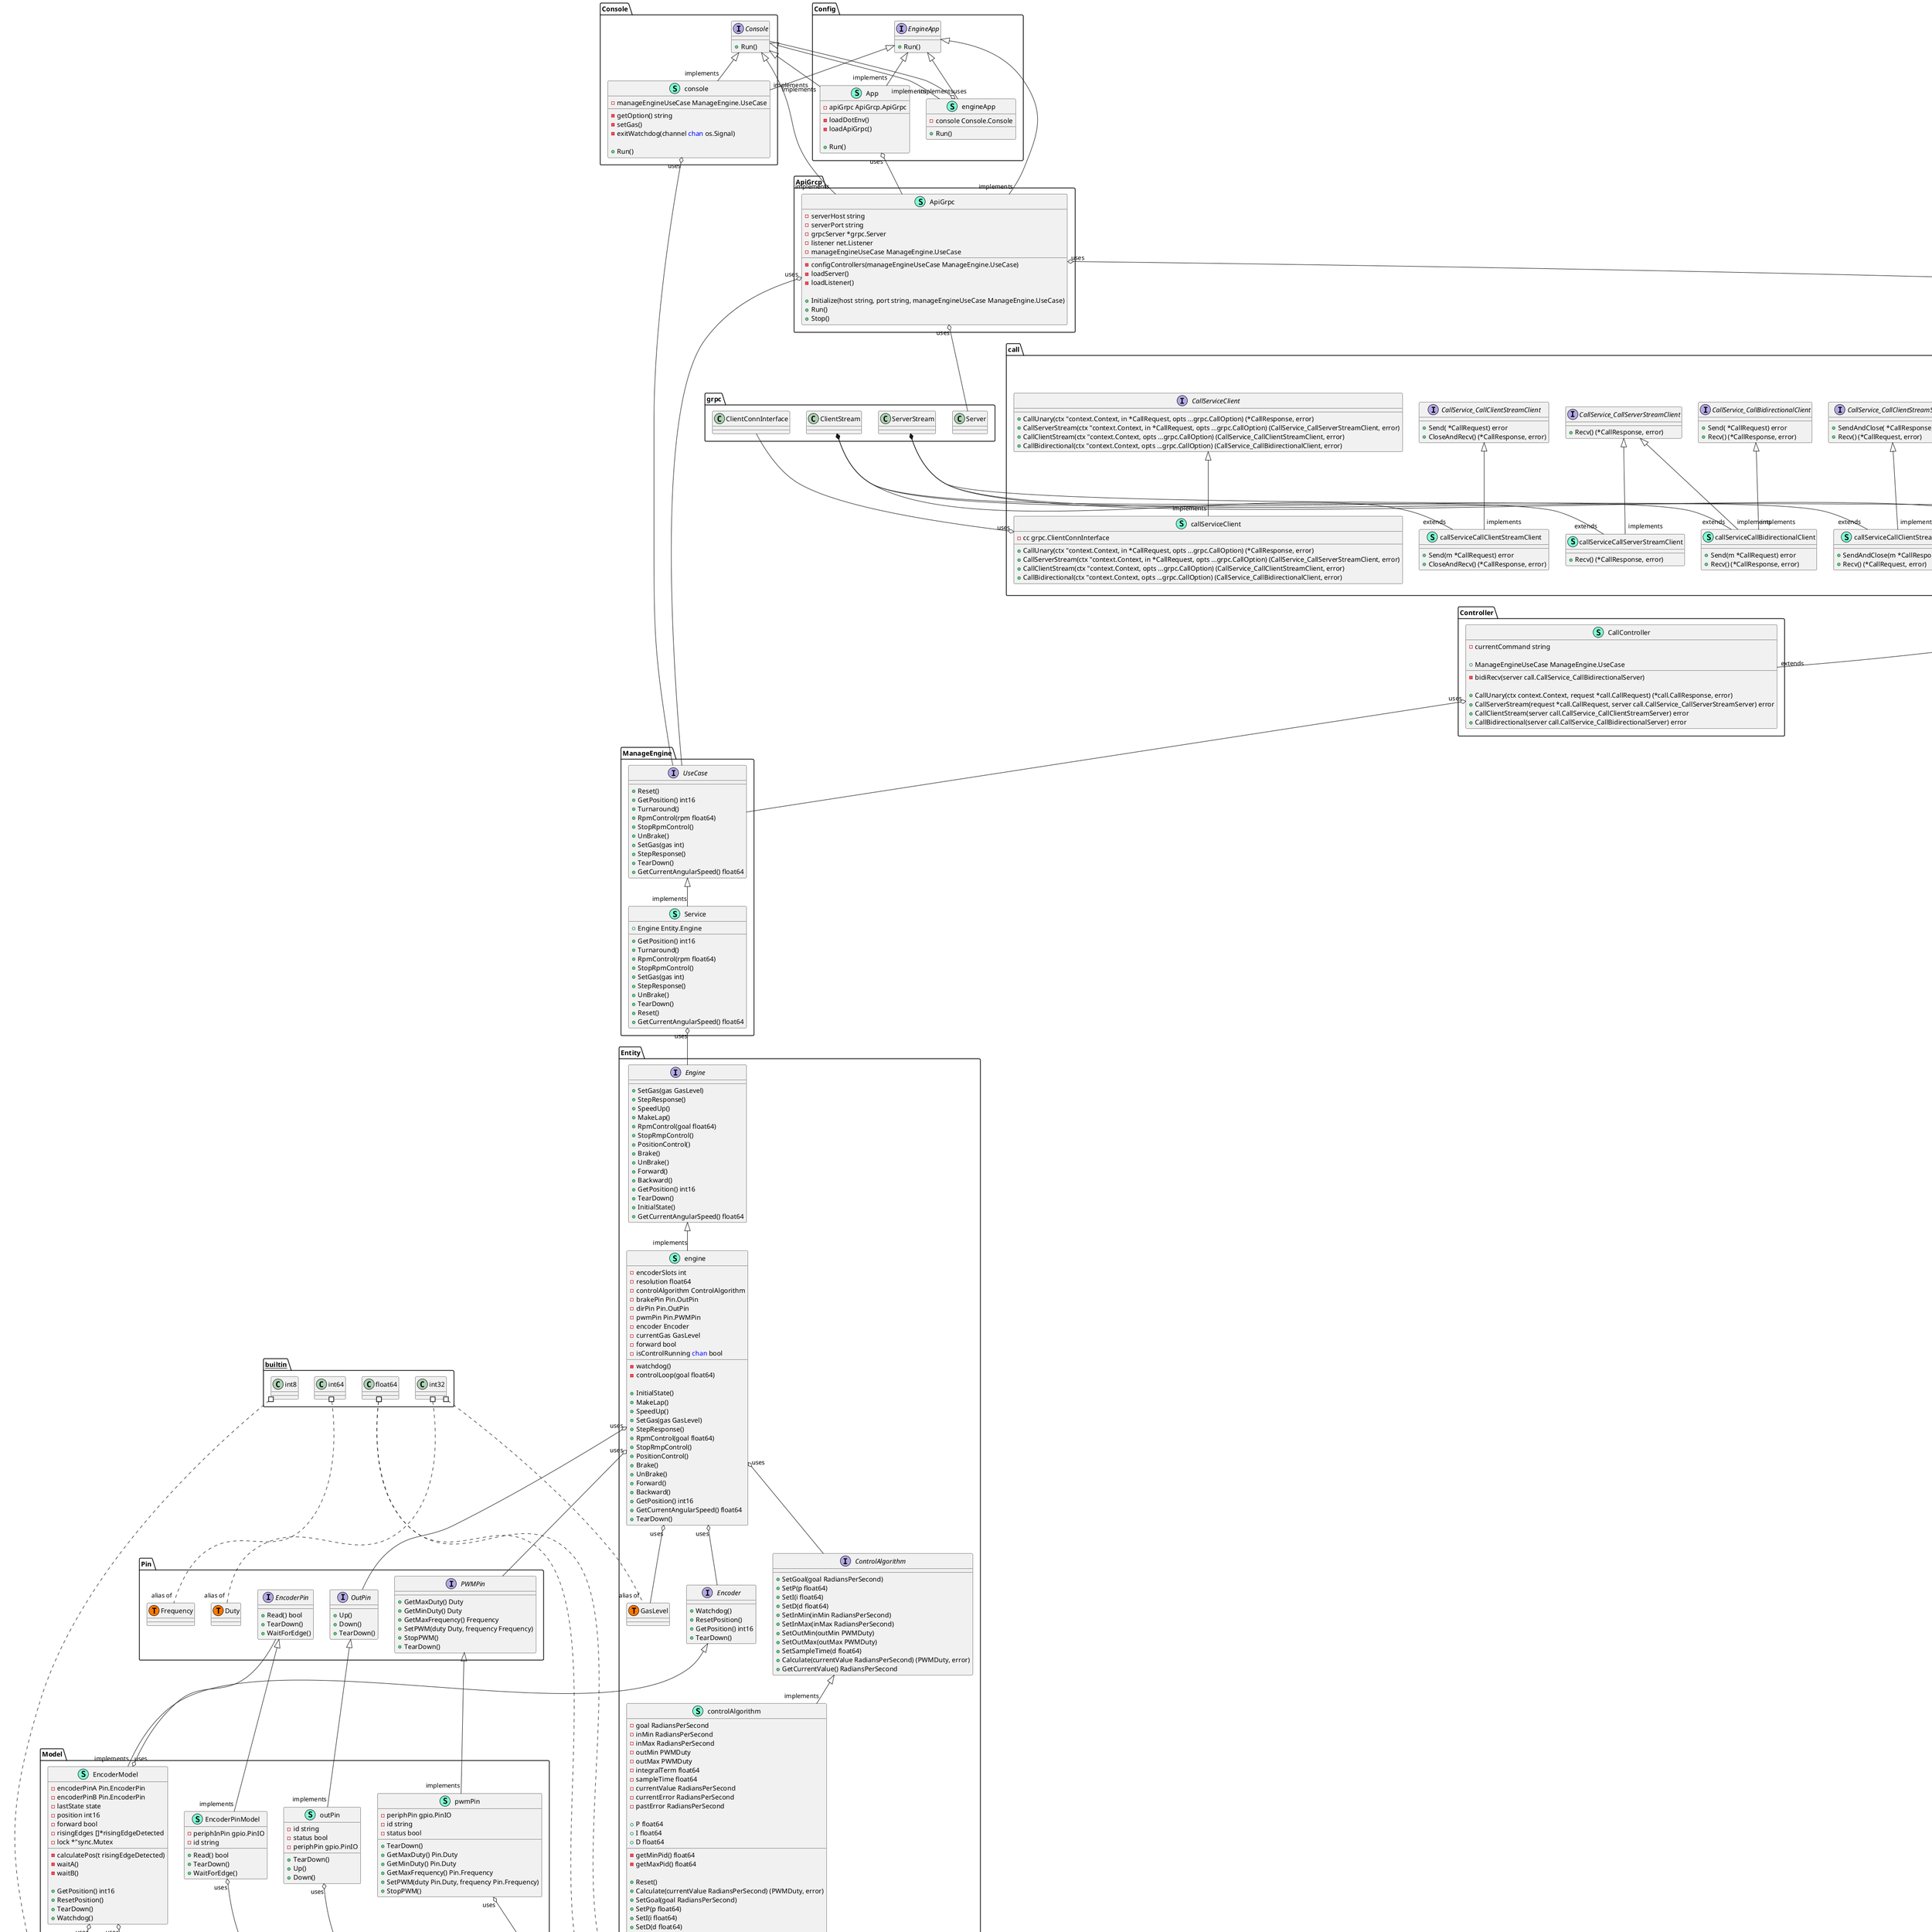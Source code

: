 @startuml
legend
<u><b>Legend</b></u>
Render Aggregations: true
Render Fields: true
Render Methods: true
Pritave Aggregations: true
end legend
namespace ApiGrcp {
    class ApiGrpc << (S,Aquamarine) >> {
        - serverHost string
        - serverPort string
        - grpcServer *grpc.Server
        - listener net.Listener
        - manageEngineUseCase ManageEngine.UseCase

        - configControllers(manageEngineUseCase ManageEngine.UseCase) 
        - loadServer() 
        - loadListener() 

        + Initialize(host string, port string, manageEngineUseCase ManageEngine.UseCase) 
        + Run() 
        + Stop() 

    }
}

"Config.EngineApp" <|-- "implements""ApiGrcp.ApiGrpc"
"Console.Console" <|-- "implements""ApiGrcp.ApiGrpc"

"ApiGrcp.ApiGrpc""uses" o-- "ManageEngine.UseCase"
"ApiGrcp.ApiGrpc""uses" o-- "grpc.Server"
"ApiGrcp.ApiGrpc""uses" o-- "net.Listener"

namespace Config {
    class App << (S,Aquamarine) >> {
        - apiGrpc ApiGrcp.ApiGrpc

        - loadDotEnv() 
        - loadApiGrpc() 

        + Run() 

    }
    interface EngineApp  {
        + Run() 

    }
    class engineApp << (S,Aquamarine) >> {
        - console Console.Console

        + Run() 

    }
}

"Config.EngineApp" <|-- "implements""Config.App"
"Console.Console" <|-- "implements""Config.App"
"Config.EngineApp" <|-- "implements""Config.engineApp"
"Console.Console" <|-- "implements""Config.engineApp"

"Config.App""uses" o-- "ApiGrcp.ApiGrpc"
"Config.engineApp""uses" o-- "Console.Console"

namespace Console {
    interface Console  {
        + Run() 

    }
    class console << (S,Aquamarine) >> {
        - manageEngineUseCase ManageEngine.UseCase

        - getOption() string
        - setGas() 
        - exitWatchdog(channel <font color=blue>chan</font> os.Signal) 

        + Run() 

    }
}

"Config.EngineApp" <|-- "implements""Console.console"
"Console.Console" <|-- "implements""Console.console"

"Console.console""uses" o-- "ManageEngine.UseCase"

namespace Controller {
    class CallController << (S,Aquamarine) >> {
        - currentCommand string

        + ManageEngineUseCase ManageEngine.UseCase

        - bidiRecv(server call.CallService_CallBidirectionalServer) 

        + CallUnary(ctx context.Context, request *call.CallRequest) (*call.CallResponse, error)
        + CallServerStream(request *call.CallRequest, server call.CallService_CallServerStreamServer) error
        + CallClientStream(server call.CallService_CallClientStreamServer) error
        + CallBidirectional(server call.CallService_CallBidirectionalServer) error

    }
}
"call.UnimplementedCallServiceServer" *-- "extends""Controller.CallController"


"Controller.CallController""uses" o-- "ManageEngine.UseCase"

namespace Entity {
    interface ControlAlgorithm  {
        + SetGoal(goal RadiansPerSecond) 
        + SetP(p float64) 
        + SetI(i float64) 
        + SetD(d float64) 
        + SetInMin(inMin RadiansPerSecond) 
        + SetInMax(inMax RadiansPerSecond) 
        + SetOutMin(outMin PWMDuty) 
        + SetOutMax(outMax PWMDuty) 
        + SetSampleTime(d float64) 
        + Calculate(currentValue RadiansPerSecond) (PWMDuty, error)
        + GetCurrentValue() RadiansPerSecond

    }
    interface Encoder  {
        + Watchdog() 
        + ResetPosition() 
        + GetPosition() int16
        + TearDown() 

    }
    interface Engine  {
        + SetGas(gas GasLevel) 
        + StepResponse() 
        + SpeedUp() 
        + MakeLap() 
        + RpmControl(goal float64) 
        + StopRmpControl() 
        + PositionControl() 
        + Brake() 
        + UnBrake() 
        + Forward() 
        + Backward() 
        + GetPosition() int16
        + TearDown() 
        + InitialState() 
        + GetCurrentAngularSpeed() float64

    }
    class Entity.GasLevel << (T, #FF7700) >>  {
    }
    class Entity.PWMDuty << (T, #FF7700) >>  {
    }
    class Entity.RadiansPerSecond << (T, #FF7700) >>  {
    }
    class controlAlgorithm << (S,Aquamarine) >> {
        - goal RadiansPerSecond
        - inMin RadiansPerSecond
        - inMax RadiansPerSecond
        - outMin PWMDuty
        - outMax PWMDuty
        - integralTerm float64
        - sampleTime float64
        - currentValue RadiansPerSecond
        - currentError RadiansPerSecond
        - pastError RadiansPerSecond

        + P float64
        + I float64
        + D float64

        - getMinPid() float64
        - getMaxPid() float64

        + Reset() 
        + Calculate(currentValue RadiansPerSecond) (PWMDuty, error)
        + SetGoal(goal RadiansPerSecond) 
        + SetP(p float64) 
        + SetI(i float64) 
        + SetD(d float64) 
        + SetOutMin(outMin PWMDuty) 
        + SetOutMax(outMax PWMDuty) 
        + SetInMin(inMin RadiansPerSecond) 
        + SetInMax(inMax RadiansPerSecond) 
        + SetSampleTime(st float64) 
        + GetCurrentValue() RadiansPerSecond

    }
    class engine << (S,Aquamarine) >> {
        - encoderSlots int
        - resolution float64
        - controlAlgorithm ControlAlgorithm
        - brakePin Pin.OutPin
        - dirPin Pin.OutPin
        - pwmPin Pin.PWMPin
        - encoder Encoder
        - currentGas GasLevel
        - forward bool
        - isControlRunning <font color=blue>chan</font> bool

        - watchdog() 
        - controlLoop(goal float64) 

        + InitialState() 
        + MakeLap() 
        + SpeedUp() 
        + SetGas(gas GasLevel) 
        + StepResponse() 
        + RpmControl(goal float64) 
        + StopRmpControl() 
        + PositionControl() 
        + Brake() 
        + UnBrake() 
        + Forward() 
        + Backward() 
        + GetPosition() int16
        + GetCurrentAngularSpeed() float64
        + TearDown() 

    }
}

"Entity.ControlAlgorithm" <|-- "implements""Entity.controlAlgorithm"
"Entity.Engine" <|-- "implements""Entity.engine"

"Entity.controlAlgorithm""uses" o-- "Entity.PWMDuty"
"Entity.controlAlgorithm""uses" o-- "Entity.RadiansPerSecond"
"Entity.engine""uses" o-- "Entity.ControlAlgorithm"
"Entity.engine""uses" o-- "Entity.Encoder"
"Entity.engine""uses" o-- "Entity.GasLevel"
"Entity.engine""uses" o-- "Pin.OutPin"
"Entity.engine""uses" o-- "Pin.PWMPin"

namespace ManageEngine {
    class Service << (S,Aquamarine) >> {
        + Engine Entity.Engine

        + GetPosition() int16
        + Turnaround() 
        + RpmControl(rpm float64) 
        + StopRpmControl() 
        + SetGas(gas int) 
        + StepResponse() 
        + UnBrake() 
        + TearDown() 
        + Reset() 
        + GetCurrentAngularSpeed() float64

    }
    interface UseCase  {
        + Reset() 
        + GetPosition() int16
        + Turnaround() 
        + RpmControl(rpm float64) 
        + StopRpmControl() 
        + UnBrake() 
        + SetGas(gas int) 
        + StepResponse() 
        + TearDown() 
        + GetCurrentAngularSpeed() float64

    }
}

"ManageEngine.UseCase" <|-- "implements""ManageEngine.Service"

"ManageEngine.Service""uses" o-- "Entity.Engine"

namespace Model {
    class EncoderModel << (S,Aquamarine) >> {
        - encoderPinA Pin.EncoderPin
        - encoderPinB Pin.EncoderPin
        - lastState state
        - position int16
        - forward bool
        - risingEdges []*risingEdgeDetected
        - lock *"sync.Mutex

        - calculatePos(t risingEdgeDetected) 
        - waitA() 
        - waitB() 

        + GetPosition() int16
        + ResetPosition() 
        + TearDown() 
        + Watchdog() 

    }
    class EncoderPinModel << (S,Aquamarine) >> {
        - periphInPin gpio.PinIO
        - id string

        + Read() bool
        + TearDown() 
        + WaitForEdge() 

    }
    class Model.state << (T, #FF7700) >>  {
    }
    class outPin << (S,Aquamarine) >> {
        - id string
        - status bool
        - periphPin gpio.PinIO

        + TearDown() 
        + Up() 
        + Down() 

    }
    class pwmPin << (S,Aquamarine) >> {
        - periphPin gpio.PinIO
        - id string
        - status bool

        + TearDown() 
        + GetMaxDuty() Pin.Duty
        + GetMinDuty() Pin.Duty
        + GetMaxFrequency() Pin.Frequency
        + SetPWM(duty Pin.Duty, frequency Pin.Frequency) 
        + StopPWM() 

    }
    class risingEdgeDetected << (S,Aquamarine) >> {
        - pinAStatus bool
        - pinBStatus bool

    }
}

"Entity.Encoder" <|-- "implements""Model.EncoderModel"
"Pin.EncoderPin" <|-- "implements""Model.EncoderPinModel"
"Pin.OutPin" <|-- "implements""Model.outPin"
"Pin.PWMPin" <|-- "implements""Model.pwmPin"


"Model.EncoderModel""uses" o-- "Model.risingEdgeDetected"
"Model.EncoderModel""uses" o-- "Model.state"
"Model.EncoderModel""uses" o-- "Pin.EncoderPin"
"Model.EncoderPinModel""uses" o-- "gpio.PinIO"
"Model.outPin""uses" o-- "gpio.PinIO"
"Model.pwmPin""uses" o-- "gpio.PinIO"

namespace Pin {
    interface EncoderPin  {
        + Read() bool
        + TearDown() 
        + WaitForEdge() 

    }
    interface OutPin  {
        + Up() 
        + Down() 
        + TearDown() 

    }
    interface PWMPin  {
        + GetMaxDuty() Duty
        + GetMinDuty() Duty
        + GetMaxFrequency() Frequency
        + SetPWM(duty Duty, frequency Frequency) 
        + StopPWM() 
        + TearDown() 

    }
    class Pin.Duty << (T, #FF7700) >>  {
    }
    class Pin.Frequency << (T, #FF7700) >>  {
    }
}



namespace call {
    class CallRequest << (S,Aquamarine) >> {
        - state protoimpl.MessageState
        - sizeCache protoimpl.SizeCache
        - unknownFields protoimpl.UnknownFields

        + Command string

        + Reset() 
        + String() string
        + ProtoMessage() 
        + ProtoReflect() protoreflect.Message
        + Descriptor() ([]byte, []int)
        + GetCommand() string

    }
    class CallResponse << (S,Aquamarine) >> {
        - state protoimpl.MessageState
        - sizeCache protoimpl.SizeCache
        - unknownFields protoimpl.UnknownFields

        + Result string

        + Reset() 
        + String() string
        + ProtoMessage() 
        + ProtoReflect() protoreflect.Message
        + Descriptor() ([]byte, []int)
        + GetResult() string

    }
    interface CallServiceClient  {
        + CallUnary(ctx "context.Context, in *CallRequest, opts ...grpc.CallOption) (*CallResponse, error)
        + CallServerStream(ctx "context.Context, in *CallRequest, opts ...grpc.CallOption) (CallService_CallServerStreamClient, error)
        + CallClientStream(ctx "context.Context, opts ...grpc.CallOption) (CallService_CallClientStreamClient, error)
        + CallBidirectional(ctx "context.Context, opts ...grpc.CallOption) (CallService_CallBidirectionalClient, error)

    }
    interface CallServiceServer  {
        - mustEmbedUnimplementedCallServiceServer() 

        + CallUnary( "context.Context,  *CallRequest) (*CallResponse, error)
        + CallServerStream( *CallRequest,  CallService_CallServerStreamServer) error
        + CallClientStream( CallService_CallClientStreamServer) error
        + CallBidirectional( CallService_CallBidirectionalServer) error

    }
    interface CallService_CallBidirectionalClient  {
        + Send( *CallRequest) error
        + Recv() (*CallResponse, error)

    }
    interface CallService_CallBidirectionalServer  {
        + Send( *CallResponse) error
        + Recv() (*CallRequest, error)

    }
    interface CallService_CallClientStreamClient  {
        + Send( *CallRequest) error
        + CloseAndRecv() (*CallResponse, error)

    }
    interface CallService_CallClientStreamServer  {
        + SendAndClose( *CallResponse) error
        + Recv() (*CallRequest, error)

    }
    interface CallService_CallServerStreamClient  {
        + Recv() (*CallResponse, error)

    }
    interface CallService_CallServerStreamServer  {
        + Send( *CallResponse) error

    }
    class UnimplementedCallServiceServer << (S,Aquamarine) >> {
        - mustEmbedUnimplementedCallServiceServer() 

        + CallUnary( "context.Context,  *CallRequest) (*CallResponse, error)
        + CallServerStream( *CallRequest,  CallService_CallServerStreamServer) error
        + CallClientStream( CallService_CallClientStreamServer) error
        + CallBidirectional( CallService_CallBidirectionalServer) error

    }
    interface UnsafeCallServiceServer  {
        - mustEmbedUnimplementedCallServiceServer() 

    }
    class callServiceCallBidirectionalClient << (S,Aquamarine) >> {
        + Send(m *CallRequest) error
        + Recv() (*CallResponse, error)

    }
    class callServiceCallBidirectionalServer << (S,Aquamarine) >> {
        + Send(m *CallResponse) error
        + Recv() (*CallRequest, error)

    }
    class callServiceCallClientStreamClient << (S,Aquamarine) >> {
        + Send(m *CallRequest) error
        + CloseAndRecv() (*CallResponse, error)

    }
    class callServiceCallClientStreamServer << (S,Aquamarine) >> {
        + SendAndClose(m *CallResponse) error
        + Recv() (*CallRequest, error)

    }
    class callServiceCallServerStreamClient << (S,Aquamarine) >> {
        + Recv() (*CallResponse, error)

    }
    class callServiceCallServerStreamServer << (S,Aquamarine) >> {
        + Send(m *CallResponse) error

    }
    class callServiceClient << (S,Aquamarine) >> {
        - cc grpc.ClientConnInterface

        + CallUnary(ctx "context.Context, in *CallRequest, opts ...grpc.CallOption) (*CallResponse, error)
        + CallServerStream(ctx "context.Context, in *CallRequest, opts ...grpc.CallOption) (CallService_CallServerStreamClient, error)
        + CallClientStream(ctx "context.Context, opts ...grpc.CallOption) (CallService_CallClientStreamClient, error)
        + CallBidirectional(ctx "context.Context, opts ...grpc.CallOption) (CallService_CallBidirectionalClient, error)

    }
}
"grpc.ClientStream" *-- "extends""call.callServiceCallBidirectionalClient"
"grpc.ServerStream" *-- "extends""call.callServiceCallBidirectionalServer"
"grpc.ClientStream" *-- "extends""call.callServiceCallClientStreamClient"
"grpc.ServerStream" *-- "extends""call.callServiceCallClientStreamServer"
"grpc.ClientStream" *-- "extends""call.callServiceCallServerStreamClient"
"grpc.ServerStream" *-- "extends""call.callServiceCallServerStreamServer"

"call.CallServiceServer" <|-- "implements""call.UnimplementedCallServiceServer"
"call.UnsafeCallServiceServer" <|-- "implements""call.UnimplementedCallServiceServer"
"call.CallService_CallBidirectionalClient" <|-- "implements""call.callServiceCallBidirectionalClient"
"call.CallService_CallServerStreamClient" <|-- "implements""call.callServiceCallBidirectionalClient"
"call.CallService_CallBidirectionalServer" <|-- "implements""call.callServiceCallBidirectionalServer"
"call.CallService_CallServerStreamServer" <|-- "implements""call.callServiceCallBidirectionalServer"
"call.CallService_CallClientStreamClient" <|-- "implements""call.callServiceCallClientStreamClient"
"call.CallService_CallClientStreamServer" <|-- "implements""call.callServiceCallClientStreamServer"
"call.CallService_CallServerStreamClient" <|-- "implements""call.callServiceCallServerStreamClient"
"call.CallService_CallServerStreamServer" <|-- "implements""call.callServiceCallServerStreamServer"
"call.CallServiceClient" <|-- "implements""call.callServiceClient"

"call.CallRequest""uses" o-- "protoimpl.MessageState"
"call.CallRequest""uses" o-- "protoimpl.SizeCache"
"call.CallRequest""uses" o-- "protoimpl.UnknownFields"
"call.CallResponse""uses" o-- "protoimpl.MessageState"
"call.CallResponse""uses" o-- "protoimpl.SizeCache"
"call.CallResponse""uses" o-- "protoimpl.UnknownFields"
"call.callServiceClient""uses" o-- "grpc.ClientConnInterface"

"__builtin__.float64" #.. "alias of""Entity.PWMDuty"
"__builtin__.float64" #.. "alias of""Entity.RadiansPerSecond"
"__builtin__.int32" #.. "alias of""Entity.GasLevel"
"__builtin__.int32" #.. "alias of""Pin.Duty"
"__builtin__.int64" #.. "alias of""Pin.Frequency"
"__builtin__.int8" #.. "alias of""Model.state"
@enduml
